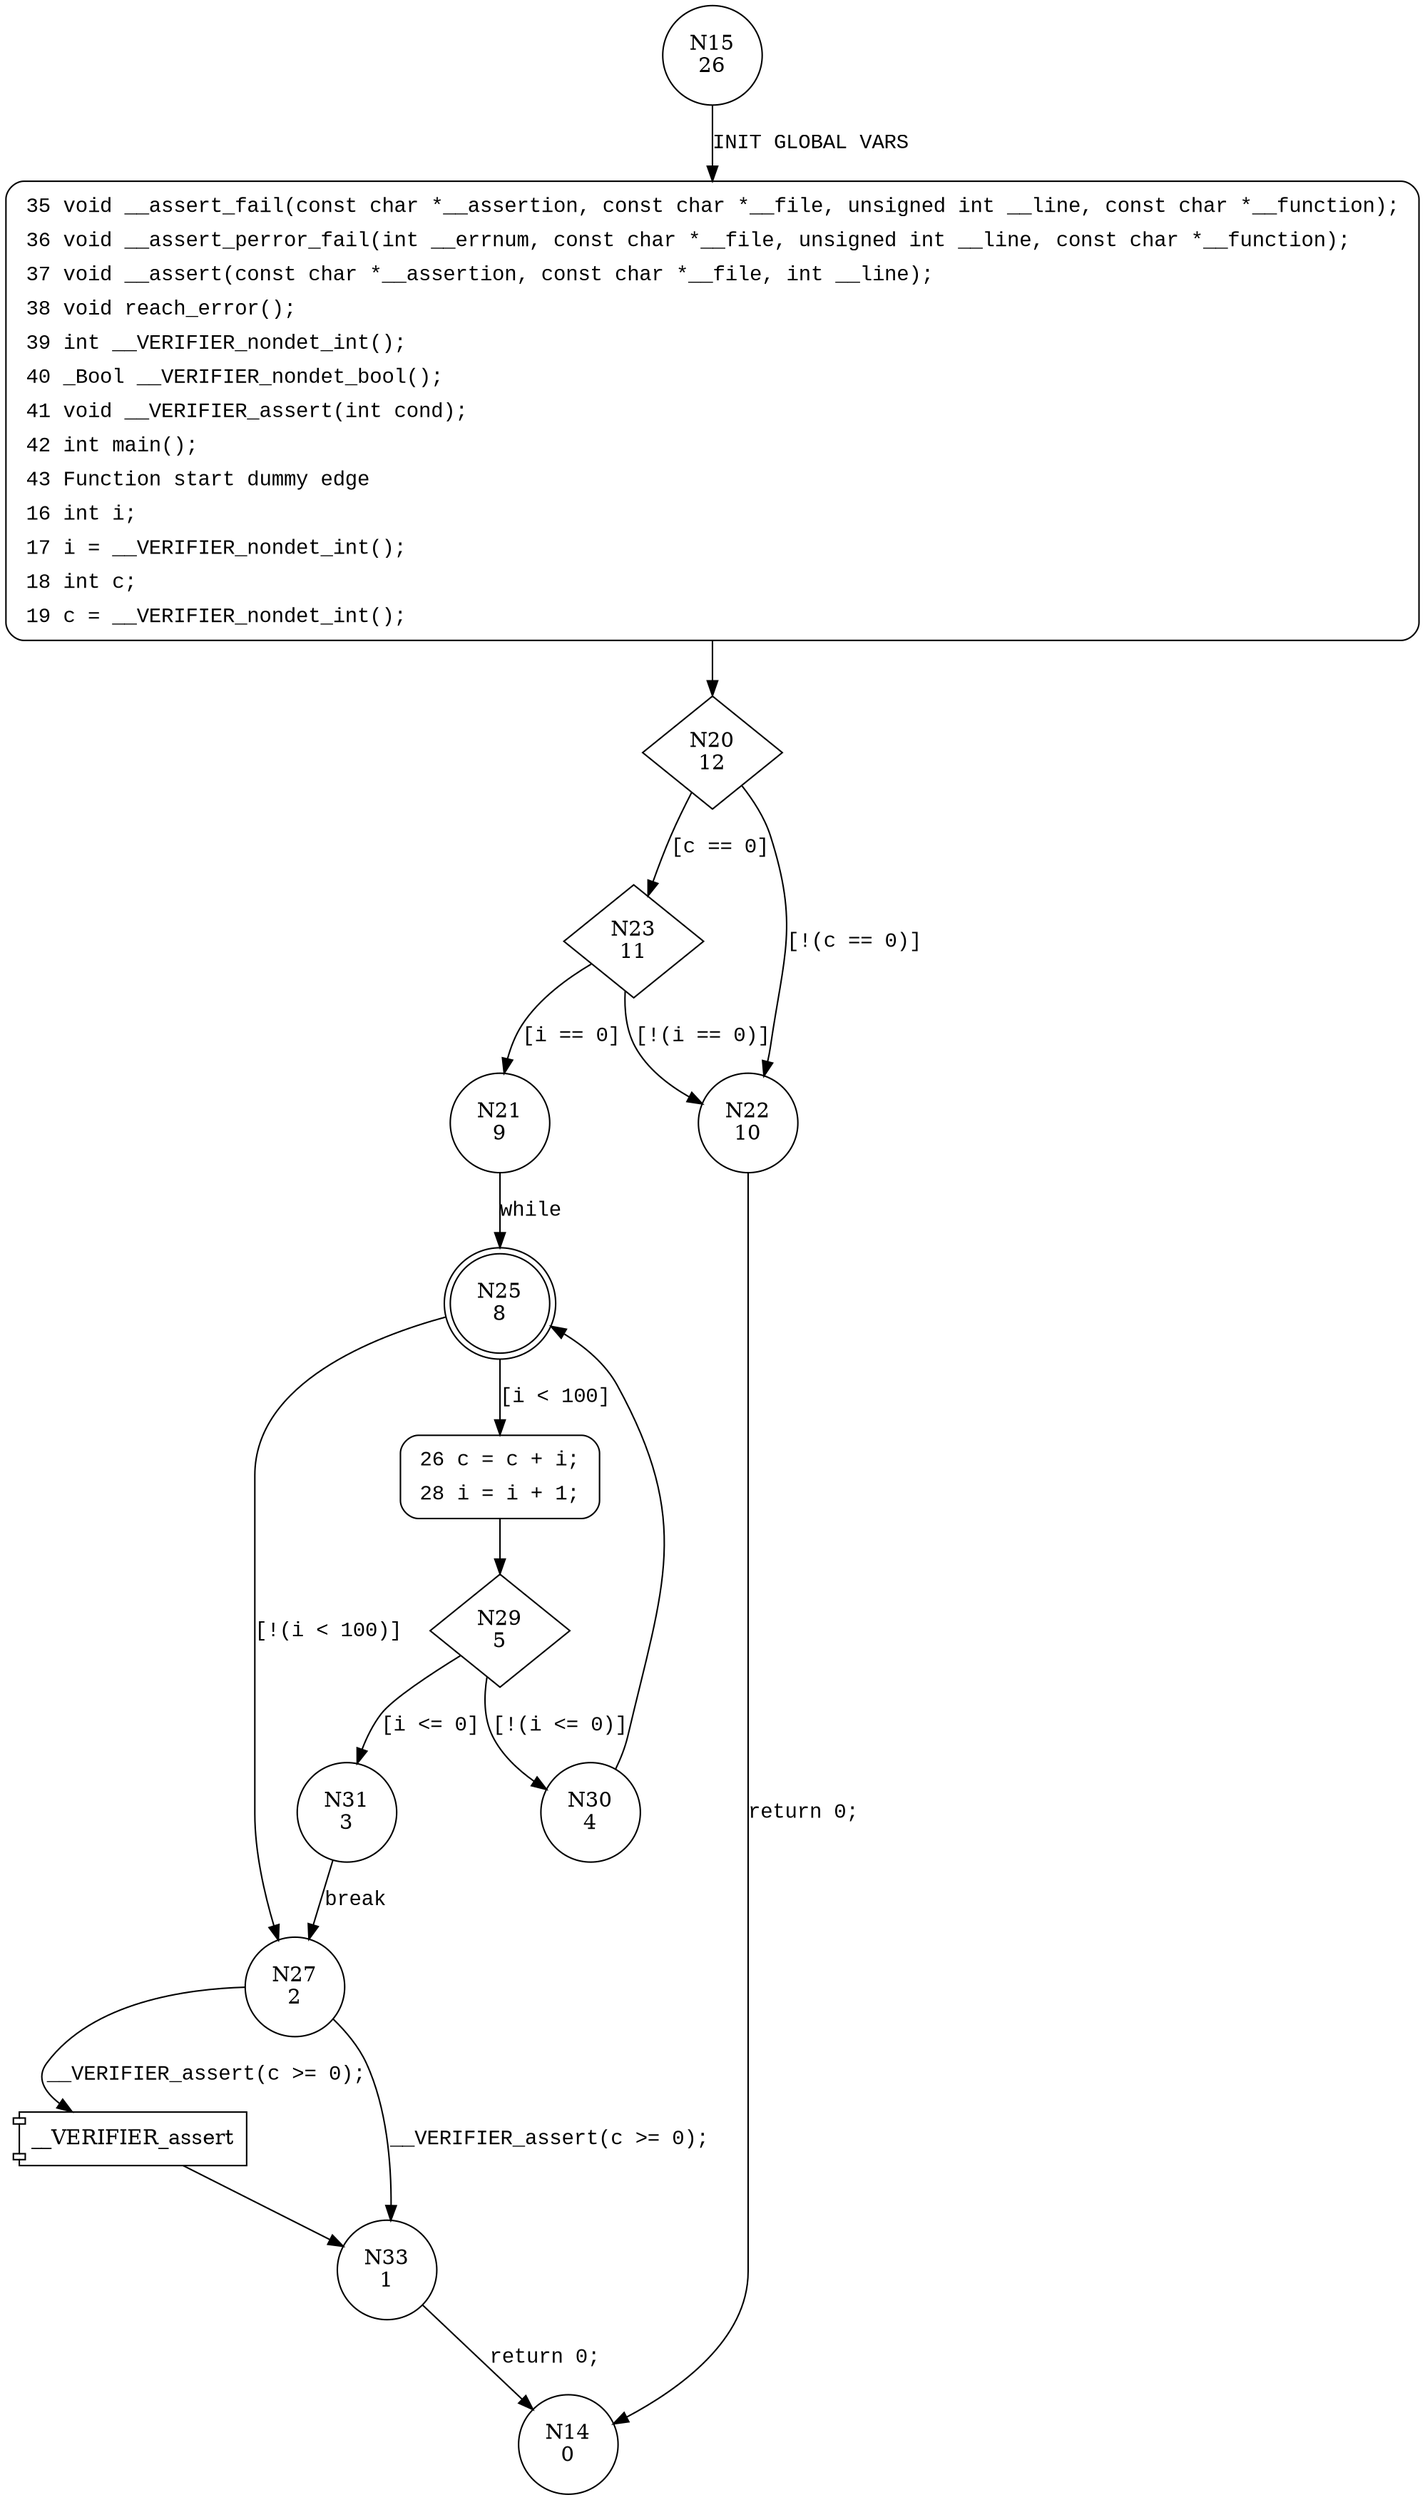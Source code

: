digraph main {
15 [shape="circle" label="N15\n26"]
35 [shape="circle" label="N35\n25"]
20 [shape="diamond" label="N20\n12"]
23 [shape="diamond" label="N23\n11"]
22 [shape="circle" label="N22\n10"]
14 [shape="circle" label="N14\n0"]
21 [shape="circle" label="N21\n9"]
25 [shape="doublecircle" label="N25\n8"]
26 [shape="circle" label="N26\n7"]
27 [shape="circle" label="N27\n2"]
33 [shape="circle" label="N33\n1"]
29 [shape="diamond" label="N29\n5"]
31 [shape="circle" label="N31\n3"]
30 [shape="circle" label="N30\n4"]
35 [style="filled,bold" penwidth="1" fillcolor="white" fontname="Courier New" shape="Mrecord" label=<<table border="0" cellborder="0" cellpadding="3" bgcolor="white"><tr><td align="right">35</td><td align="left">void __assert_fail(const char *__assertion, const char *__file, unsigned int __line, const char *__function);</td></tr><tr><td align="right">36</td><td align="left">void __assert_perror_fail(int __errnum, const char *__file, unsigned int __line, const char *__function);</td></tr><tr><td align="right">37</td><td align="left">void __assert(const char *__assertion, const char *__file, int __line);</td></tr><tr><td align="right">38</td><td align="left">void reach_error();</td></tr><tr><td align="right">39</td><td align="left">int __VERIFIER_nondet_int();</td></tr><tr><td align="right">40</td><td align="left">_Bool __VERIFIER_nondet_bool();</td></tr><tr><td align="right">41</td><td align="left">void __VERIFIER_assert(int cond);</td></tr><tr><td align="right">42</td><td align="left">int main();</td></tr><tr><td align="right">43</td><td align="left">Function start dummy edge</td></tr><tr><td align="right">16</td><td align="left">int i;</td></tr><tr><td align="right">17</td><td align="left">i = __VERIFIER_nondet_int();</td></tr><tr><td align="right">18</td><td align="left">int c;</td></tr><tr><td align="right">19</td><td align="left">c = __VERIFIER_nondet_int();</td></tr></table>>]
35 -> 20[label=""]
26 [style="filled,bold" penwidth="1" fillcolor="white" fontname="Courier New" shape="Mrecord" label=<<table border="0" cellborder="0" cellpadding="3" bgcolor="white"><tr><td align="right">26</td><td align="left">c = c + i;</td></tr><tr><td align="right">28</td><td align="left">i = i + 1;</td></tr></table>>]
26 -> 29[label=""]
15 -> 35 [label="INIT GLOBAL VARS" fontname="Courier New"]
20 -> 23 [label="[c == 0]" fontname="Courier New"]
20 -> 22 [label="[!(c == 0)]" fontname="Courier New"]
22 -> 14 [label="return 0;" fontname="Courier New"]
23 -> 21 [label="[i == 0]" fontname="Courier New"]
23 -> 22 [label="[!(i == 0)]" fontname="Courier New"]
25 -> 26 [label="[i < 100]" fontname="Courier New"]
25 -> 27 [label="[!(i < 100)]" fontname="Courier New"]
100001 [shape="component" label="__VERIFIER_assert"]
27 -> 100001 [label="__VERIFIER_assert(c >= 0);" fontname="Courier New"]
100001 -> 33 [label="" fontname="Courier New"]
27 -> 33 [label="__VERIFIER_assert(c >= 0);" fontname="Courier New"]
33 -> 14 [label="return 0;" fontname="Courier New"]
29 -> 31 [label="[i <= 0]" fontname="Courier New"]
29 -> 30 [label="[!(i <= 0)]" fontname="Courier New"]
31 -> 27 [label="break" fontname="Courier New"]
21 -> 25 [label="while" fontname="Courier New"]
30 -> 25 [label="" fontname="Courier New"]
}
